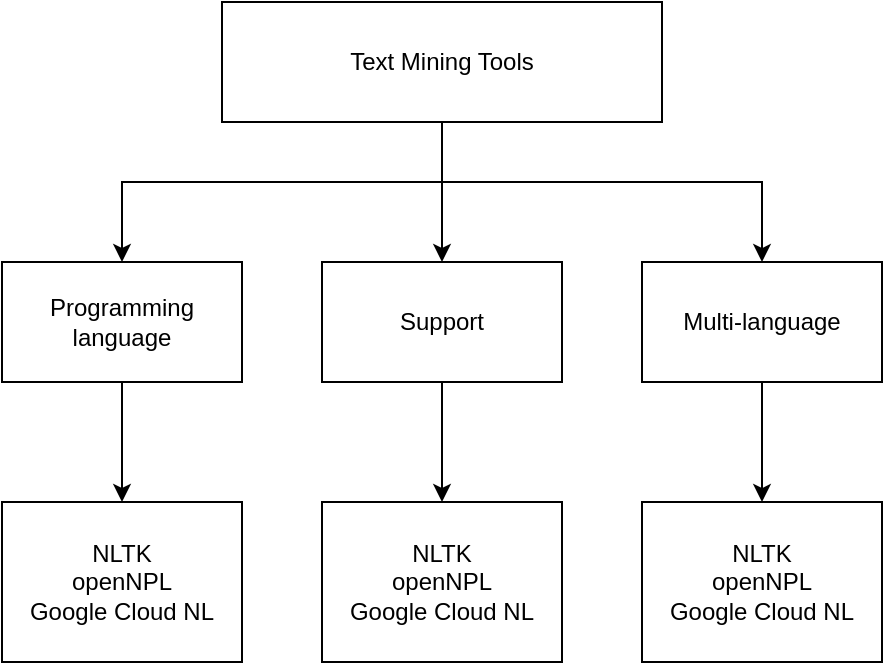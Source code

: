 <mxfile version="12.7.4" type="device"><diagram id="IiThThOOcv0JoLIkT4TR" name="Page-1"><mxGraphModel dx="1422" dy="800" grid="1" gridSize="10" guides="1" tooltips="1" connect="1" arrows="1" fold="1" page="1" pageScale="1" pageWidth="827" pageHeight="1169" math="0" shadow="0"><root><mxCell id="0"/><mxCell id="1" parent="0"/><mxCell id="wMDEgt4QKQWrvleJ9YxF-11" style="edgeStyle=orthogonalEdgeStyle;rounded=0;orthogonalLoop=1;jettySize=auto;html=1;" parent="1" source="wMDEgt4QKQWrvleJ9YxF-1" target="wMDEgt4QKQWrvleJ9YxF-6" edge="1"><mxGeometry relative="1" as="geometry"><Array as="points"><mxPoint x="280" y="140"/><mxPoint x="280" y="140"/></Array></mxGeometry></mxCell><mxCell id="wMDEgt4QKQWrvleJ9YxF-12" style="edgeStyle=orthogonalEdgeStyle;rounded=0;orthogonalLoop=1;jettySize=auto;html=1;" parent="1" source="wMDEgt4QKQWrvleJ9YxF-1" target="wMDEgt4QKQWrvleJ9YxF-9" edge="1"><mxGeometry relative="1" as="geometry"><Array as="points"><mxPoint x="280" y="190"/><mxPoint x="440" y="190"/></Array></mxGeometry></mxCell><mxCell id="wMDEgt4QKQWrvleJ9YxF-14" style="edgeStyle=orthogonalEdgeStyle;rounded=0;orthogonalLoop=1;jettySize=auto;html=1;" parent="1" source="wMDEgt4QKQWrvleJ9YxF-1" target="wMDEgt4QKQWrvleJ9YxF-2" edge="1"><mxGeometry relative="1" as="geometry"><Array as="points"><mxPoint x="280" y="190"/><mxPoint x="120" y="190"/></Array></mxGeometry></mxCell><mxCell id="wMDEgt4QKQWrvleJ9YxF-1" value="Text Mining Tools" style="rounded=0;whiteSpace=wrap;html=1;" parent="1" vertex="1"><mxGeometry x="170" y="100" width="220" height="60" as="geometry"/></mxCell><mxCell id="wMDEgt4QKQWrvleJ9YxF-20" value="" style="edgeStyle=orthogonalEdgeStyle;rounded=0;orthogonalLoop=1;jettySize=auto;html=1;" parent="1" source="wMDEgt4QKQWrvleJ9YxF-9" target="wMDEgt4QKQWrvleJ9YxF-24" edge="1"><mxGeometry relative="1" as="geometry"><mxPoint x="440" y="350" as="targetPoint"/></mxGeometry></mxCell><mxCell id="wMDEgt4QKQWrvleJ9YxF-9" value="Multi-language" style="rounded=0;whiteSpace=wrap;html=1;" parent="1" vertex="1"><mxGeometry x="380" y="230" width="120" height="60" as="geometry"/></mxCell><mxCell id="wMDEgt4QKQWrvleJ9YxF-18" value="" style="edgeStyle=orthogonalEdgeStyle;rounded=0;orthogonalLoop=1;jettySize=auto;html=1;" parent="1" source="wMDEgt4QKQWrvleJ9YxF-6" target="wMDEgt4QKQWrvleJ9YxF-23" edge="1"><mxGeometry relative="1" as="geometry"><mxPoint x="280" y="350" as="targetPoint"/></mxGeometry></mxCell><mxCell id="wMDEgt4QKQWrvleJ9YxF-6" value="Support" style="rounded=0;whiteSpace=wrap;html=1;" parent="1" vertex="1"><mxGeometry x="220" y="230" width="120" height="60" as="geometry"/></mxCell><mxCell id="wMDEgt4QKQWrvleJ9YxF-16" value="" style="edgeStyle=orthogonalEdgeStyle;rounded=0;orthogonalLoop=1;jettySize=auto;html=1;" parent="1" source="wMDEgt4QKQWrvleJ9YxF-2" target="wMDEgt4QKQWrvleJ9YxF-15" edge="1"><mxGeometry relative="1" as="geometry"/></mxCell><mxCell id="wMDEgt4QKQWrvleJ9YxF-2" value="Programming language" style="rounded=0;whiteSpace=wrap;html=1;" parent="1" vertex="1"><mxGeometry x="60" y="230" width="120" height="60" as="geometry"/></mxCell><mxCell id="wMDEgt4QKQWrvleJ9YxF-15" value="NLTK&lt;br&gt;openNPL&lt;br&gt;Google Cloud NL" style="rounded=0;whiteSpace=wrap;html=1;" parent="1" vertex="1"><mxGeometry x="60" y="350" width="120" height="80" as="geometry"/></mxCell><mxCell id="wMDEgt4QKQWrvleJ9YxF-23" value="NLTK&lt;br&gt;openNPL&lt;br&gt;Google Cloud NL" style="rounded=0;whiteSpace=wrap;html=1;" parent="1" vertex="1"><mxGeometry x="220" y="350" width="120" height="80" as="geometry"/></mxCell><mxCell id="wMDEgt4QKQWrvleJ9YxF-24" value="NLTK&lt;br&gt;openNPL&lt;br&gt;Google Cloud NL" style="rounded=0;whiteSpace=wrap;html=1;" parent="1" vertex="1"><mxGeometry x="380" y="350" width="120" height="80" as="geometry"/></mxCell></root></mxGraphModel></diagram></mxfile>